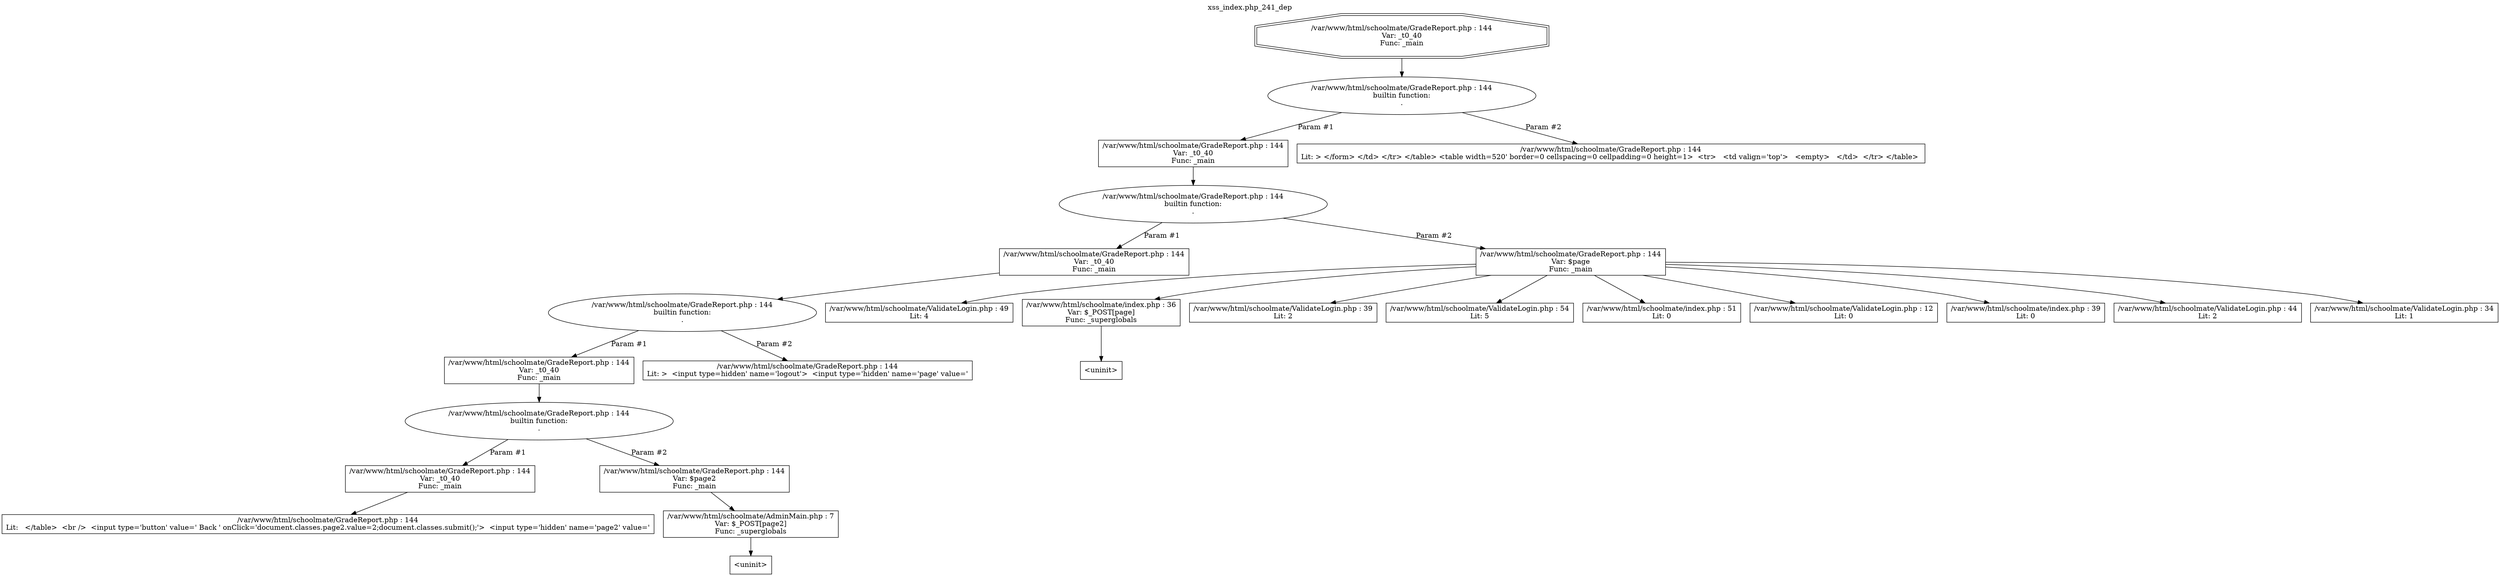 digraph cfg {
  label="xss_index.php_241_dep";
  labelloc=t;
  n1 [shape=doubleoctagon, label="/var/www/html/schoolmate/GradeReport.php : 144\nVar: _t0_40\nFunc: _main\n"];
  n2 [shape=ellipse, label="/var/www/html/schoolmate/GradeReport.php : 144\nbuiltin function:\n.\n"];
  n3 [shape=box, label="/var/www/html/schoolmate/GradeReport.php : 144\nVar: _t0_40\nFunc: _main\n"];
  n4 [shape=ellipse, label="/var/www/html/schoolmate/GradeReport.php : 144\nbuiltin function:\n.\n"];
  n5 [shape=box, label="/var/www/html/schoolmate/GradeReport.php : 144\nVar: _t0_40\nFunc: _main\n"];
  n6 [shape=ellipse, label="/var/www/html/schoolmate/GradeReport.php : 144\nbuiltin function:\n.\n"];
  n7 [shape=box, label="/var/www/html/schoolmate/GradeReport.php : 144\nVar: _t0_40\nFunc: _main\n"];
  n8 [shape=ellipse, label="/var/www/html/schoolmate/GradeReport.php : 144\nbuiltin function:\n.\n"];
  n9 [shape=box, label="/var/www/html/schoolmate/GradeReport.php : 144\nVar: _t0_40\nFunc: _main\n"];
  n10 [shape=box, label="/var/www/html/schoolmate/GradeReport.php : 144\nLit:   </table>  <br />  <input type='button' value=' Back ' onClick='document.classes.page2.value=2;document.classes.submit();'>  <input type='hidden' name='page2' value='\n"];
  n11 [shape=box, label="/var/www/html/schoolmate/GradeReport.php : 144\nVar: $page2\nFunc: _main\n"];
  n12 [shape=box, label="/var/www/html/schoolmate/AdminMain.php : 7\nVar: $_POST[page2]\nFunc: _superglobals\n"];
  n13 [shape=box, label="<uninit>"];
  n14 [shape=box, label="/var/www/html/schoolmate/GradeReport.php : 144\nLit: >  <input type=hidden' name='logout'>  <input type='hidden' name='page' value='\n"];
  n15 [shape=box, label="/var/www/html/schoolmate/GradeReport.php : 144\nVar: $page\nFunc: _main\n"];
  n16 [shape=box, label="/var/www/html/schoolmate/ValidateLogin.php : 49\nLit: 4\n"];
  n17 [shape=box, label="/var/www/html/schoolmate/index.php : 36\nVar: $_POST[page]\nFunc: _superglobals\n"];
  n18 [shape=box, label="<uninit>"];
  n19 [shape=box, label="/var/www/html/schoolmate/ValidateLogin.php : 39\nLit: 2\n"];
  n20 [shape=box, label="/var/www/html/schoolmate/ValidateLogin.php : 54\nLit: 5\n"];
  n21 [shape=box, label="/var/www/html/schoolmate/index.php : 51\nLit: 0\n"];
  n22 [shape=box, label="/var/www/html/schoolmate/ValidateLogin.php : 12\nLit: 0\n"];
  n23 [shape=box, label="/var/www/html/schoolmate/index.php : 39\nLit: 0\n"];
  n24 [shape=box, label="/var/www/html/schoolmate/ValidateLogin.php : 44\nLit: 2\n"];
  n25 [shape=box, label="/var/www/html/schoolmate/ValidateLogin.php : 34\nLit: 1\n"];
  n26 [shape=box, label="/var/www/html/schoolmate/GradeReport.php : 144\nLit: > </form> </td> </tr> </table> <table width=520' border=0 cellspacing=0 cellpadding=0 height=1>  <tr>   <td valign='top'>   <empty>   </td>  </tr> </table> \n"];
  n1 -> n2;
  n3 -> n4;
  n5 -> n6;
  n7 -> n8;
  n9 -> n10;
  n8 -> n9[label="Param #1"];
  n8 -> n11[label="Param #2"];
  n12 -> n13;
  n11 -> n12;
  n6 -> n7[label="Param #1"];
  n6 -> n14[label="Param #2"];
  n4 -> n5[label="Param #1"];
  n4 -> n15[label="Param #2"];
  n15 -> n16;
  n15 -> n17;
  n15 -> n19;
  n15 -> n20;
  n15 -> n21;
  n15 -> n22;
  n15 -> n23;
  n15 -> n24;
  n15 -> n25;
  n17 -> n18;
  n2 -> n3[label="Param #1"];
  n2 -> n26[label="Param #2"];
}

